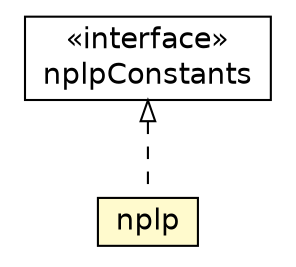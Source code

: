 #!/usr/local/bin/dot
#
# Class diagram 
# Generated by UMLGraph version R5_6_6-1-g9240c4 (http://www.umlgraph.org/)
#

digraph G {
	edge [fontname="Helvetica",fontsize=10,labelfontname="Helvetica",labelfontsize=10];
	node [fontname="Helvetica",fontsize=10,shape=plaintext];
	nodesep=0.25;
	ranksep=0.5;
	// npl.parser.nplpConstants
	c13006 [label=<<table title="npl.parser.nplpConstants" border="0" cellborder="1" cellspacing="0" cellpadding="2" port="p" href="./nplpConstants.html">
		<tr><td><table border="0" cellspacing="0" cellpadding="1">
<tr><td align="center" balign="center"> &#171;interface&#187; </td></tr>
<tr><td align="center" balign="center"> nplpConstants </td></tr>
		</table></td></tr>
		</table>>, URL="./nplpConstants.html", fontname="Helvetica", fontcolor="black", fontsize=14.0];
	// npl.parser.nplp
	c13007 [label=<<table title="npl.parser.nplp" border="0" cellborder="1" cellspacing="0" cellpadding="2" port="p" bgcolor="lemonChiffon" href="./nplp.html">
		<tr><td><table border="0" cellspacing="0" cellpadding="1">
<tr><td align="center" balign="center"> nplp </td></tr>
		</table></td></tr>
		</table>>, URL="./nplp.html", fontname="Helvetica", fontcolor="black", fontsize=14.0];
	//npl.parser.nplp implements npl.parser.nplpConstants
	c13006:p -> c13007:p [dir=back,arrowtail=empty,style=dashed];
}

